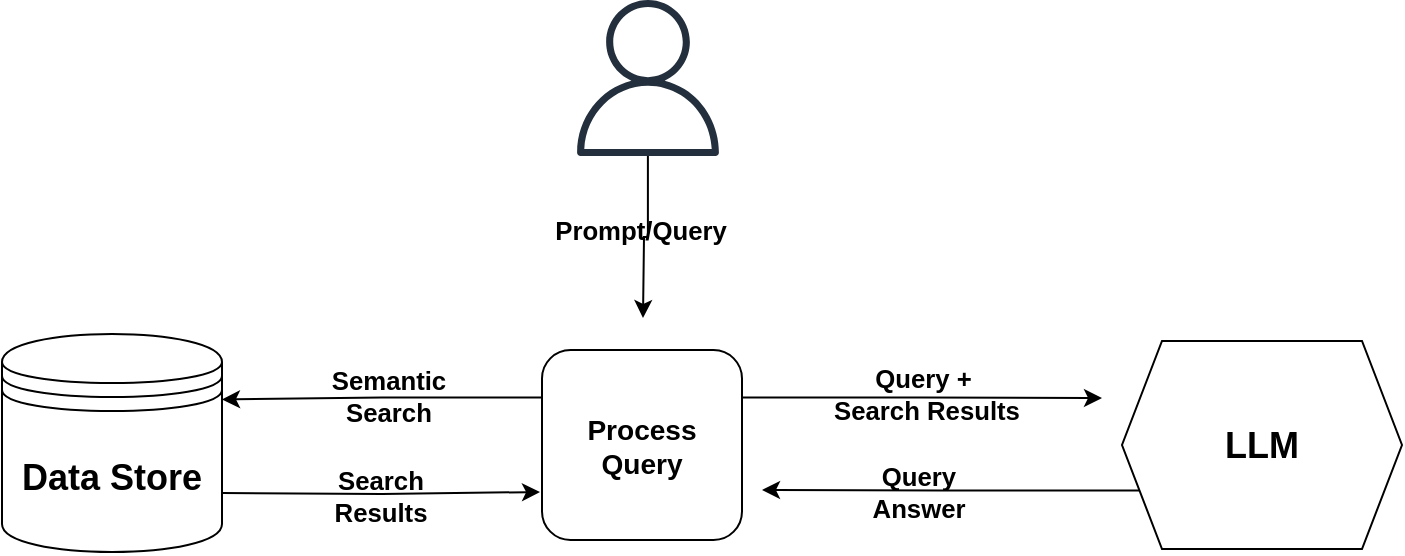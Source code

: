 <mxfile version="24.3.1" type="device">
  <diagram name="Page-1" id="p-qMgDkAfOUy3acUy2oS">
    <mxGraphModel dx="1190" dy="744" grid="1" gridSize="10" guides="1" tooltips="1" connect="1" arrows="1" fold="1" page="1" pageScale="1" pageWidth="850" pageHeight="1100" math="0" shadow="0">
      <root>
        <mxCell id="0" />
        <mxCell id="1" parent="0" />
        <mxCell id="qfnQqu_-tLhSwnHhLmFi-5" value="" style="edgeStyle=orthogonalEdgeStyle;rounded=0;orthogonalLoop=1;jettySize=auto;html=1;" edge="1" parent="1" source="qfnQqu_-tLhSwnHhLmFi-1">
          <mxGeometry relative="1" as="geometry">
            <mxPoint x="430.5" y="240" as="targetPoint" />
          </mxGeometry>
        </mxCell>
        <mxCell id="qfnQqu_-tLhSwnHhLmFi-6" value="&lt;h3&gt;Prompt/Query&lt;/h3&gt;" style="edgeLabel;html=1;align=center;verticalAlign=middle;resizable=0;points=[];labelBackgroundColor=none;" vertex="1" connectable="0" parent="qfnQqu_-tLhSwnHhLmFi-5">
          <mxGeometry x="-0.103" y="2" relative="1" as="geometry">
            <mxPoint x="-6" as="offset" />
          </mxGeometry>
        </mxCell>
        <mxCell id="qfnQqu_-tLhSwnHhLmFi-1" value="" style="sketch=0;outlineConnect=0;fontColor=#232F3E;gradientColor=none;fillColor=#232F3D;strokeColor=none;dashed=0;verticalLabelPosition=bottom;verticalAlign=top;align=center;html=1;fontSize=12;fontStyle=0;aspect=fixed;pointerEvents=1;shape=mxgraph.aws4.user;" vertex="1" parent="1">
          <mxGeometry x="394" y="81" width="78" height="78" as="geometry" />
        </mxCell>
        <mxCell id="qfnQqu_-tLhSwnHhLmFi-2" value="&lt;h2&gt;Data Store&lt;/h2&gt;" style="shape=datastore;whiteSpace=wrap;html=1;" vertex="1" parent="1">
          <mxGeometry x="110" y="248" width="110" height="109" as="geometry" />
        </mxCell>
        <mxCell id="qfnQqu_-tLhSwnHhLmFi-13" style="edgeStyle=orthogonalEdgeStyle;rounded=0;orthogonalLoop=1;jettySize=auto;html=1;exitX=0;exitY=0.25;exitDx=0;exitDy=0;entryX=1;entryY=0.3;entryDx=0;entryDy=0;" edge="1" parent="1" source="qfnQqu_-tLhSwnHhLmFi-4" target="qfnQqu_-tLhSwnHhLmFi-2">
          <mxGeometry relative="1" as="geometry" />
        </mxCell>
        <mxCell id="qfnQqu_-tLhSwnHhLmFi-14" value="&lt;h3&gt;Semantic&lt;br&gt;Search&lt;/h3&gt;" style="edgeLabel;html=1;align=center;verticalAlign=middle;resizable=0;points=[];labelBackgroundColor=none;" vertex="1" connectable="0" parent="qfnQqu_-tLhSwnHhLmFi-13">
          <mxGeometry x="-0.039" y="-1" relative="1" as="geometry">
            <mxPoint as="offset" />
          </mxGeometry>
        </mxCell>
        <mxCell id="qfnQqu_-tLhSwnHhLmFi-18" style="edgeStyle=orthogonalEdgeStyle;rounded=0;orthogonalLoop=1;jettySize=auto;html=1;exitX=1;exitY=0.25;exitDx=0;exitDy=0;" edge="1" parent="1" source="qfnQqu_-tLhSwnHhLmFi-4">
          <mxGeometry relative="1" as="geometry">
            <mxPoint x="660" y="280" as="targetPoint" />
          </mxGeometry>
        </mxCell>
        <mxCell id="qfnQqu_-tLhSwnHhLmFi-19" value="&lt;h3&gt;Query +&amp;nbsp;&lt;br&gt;Search Results&lt;/h3&gt;" style="edgeLabel;html=1;align=center;verticalAlign=middle;resizable=0;points=[];labelBackgroundColor=none;" vertex="1" connectable="0" parent="qfnQqu_-tLhSwnHhLmFi-18">
          <mxGeometry x="0.177" y="1" relative="1" as="geometry">
            <mxPoint x="-14" y="-2" as="offset" />
          </mxGeometry>
        </mxCell>
        <mxCell id="qfnQqu_-tLhSwnHhLmFi-4" value="&lt;h3&gt;Process&lt;br&gt;Query&lt;/h3&gt;" style="rounded=1;whiteSpace=wrap;html=1;" vertex="1" parent="1">
          <mxGeometry x="380" y="256" width="100" height="95" as="geometry" />
        </mxCell>
        <mxCell id="qfnQqu_-tLhSwnHhLmFi-15" style="edgeStyle=orthogonalEdgeStyle;rounded=0;orthogonalLoop=1;jettySize=auto;html=1;exitX=1;exitY=0.7;exitDx=0;exitDy=0;entryX=-0.01;entryY=0.642;entryDx=0;entryDy=0;entryPerimeter=0;" edge="1" parent="1">
          <mxGeometry relative="1" as="geometry">
            <mxPoint x="220" y="327.5" as="sourcePoint" />
            <mxPoint x="379" y="326.99" as="targetPoint" />
          </mxGeometry>
        </mxCell>
        <mxCell id="qfnQqu_-tLhSwnHhLmFi-16" value="&lt;h3&gt;Search&lt;br&gt;Results&lt;/h3&gt;" style="edgeLabel;html=1;align=center;verticalAlign=middle;resizable=0;points=[];labelBackgroundColor=none;" vertex="1" connectable="0" parent="qfnQqu_-tLhSwnHhLmFi-15">
          <mxGeometry x="-0.009" y="-1" relative="1" as="geometry">
            <mxPoint as="offset" />
          </mxGeometry>
        </mxCell>
        <mxCell id="qfnQqu_-tLhSwnHhLmFi-20" style="edgeStyle=orthogonalEdgeStyle;rounded=0;orthogonalLoop=1;jettySize=auto;html=1;exitX=0;exitY=0.75;exitDx=0;exitDy=0;" edge="1" parent="1" source="qfnQqu_-tLhSwnHhLmFi-17">
          <mxGeometry relative="1" as="geometry">
            <mxPoint x="490" y="326" as="targetPoint" />
          </mxGeometry>
        </mxCell>
        <mxCell id="qfnQqu_-tLhSwnHhLmFi-21" value="&lt;h3&gt;Query &lt;br&gt;Answer&lt;/h3&gt;" style="edgeLabel;html=1;align=center;verticalAlign=middle;resizable=0;points=[];labelBackgroundColor=none;" vertex="1" connectable="0" parent="qfnQqu_-tLhSwnHhLmFi-20">
          <mxGeometry x="0.184" y="2" relative="1" as="geometry">
            <mxPoint x="1" y="-2" as="offset" />
          </mxGeometry>
        </mxCell>
        <mxCell id="qfnQqu_-tLhSwnHhLmFi-17" value="&lt;h2&gt;LLM&lt;/h2&gt;" style="shape=hexagon;perimeter=hexagonPerimeter2;whiteSpace=wrap;html=1;fixedSize=1;" vertex="1" parent="1">
          <mxGeometry x="670" y="251.5" width="140" height="104" as="geometry" />
        </mxCell>
      </root>
    </mxGraphModel>
  </diagram>
</mxfile>
